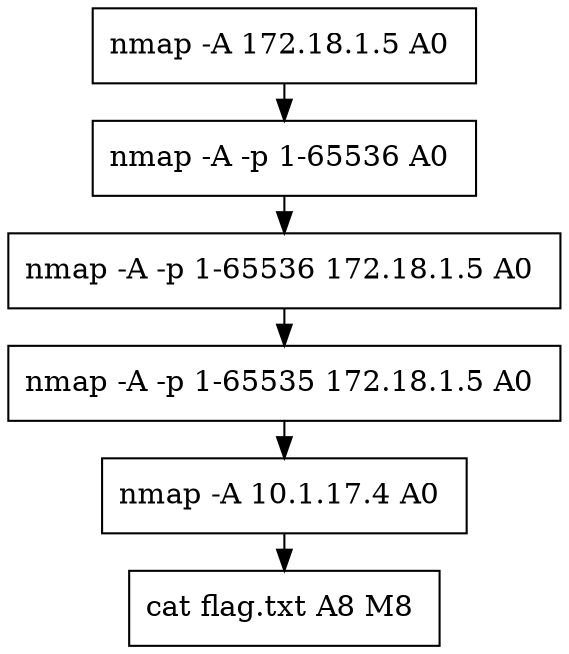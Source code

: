// creating graph for user: 80
digraph {
	node [shape=box]
	0 [label="nmap -A 172.18.1.5 A0 "]
	1 [label="nmap -A -p 1-65536 A0 "]
	2 [label="nmap -A -p 1-65536 172.18.1.5 A0 "]
	3 [label="nmap -A -p 1-65535 172.18.1.5 A0 "]
	12 [label="nmap -A 10.1.17.4 A0 "]
	46 [label="cat flag.txt A8 M8 "]
	0 -> 1 [constraint=false]
	1 -> 2 [constraint=false]
	2 -> 3 [constraint=false]
	3 -> 12 [constraint=false]
	12 -> 46 [constraint=false]
	rankdir=LR
}
